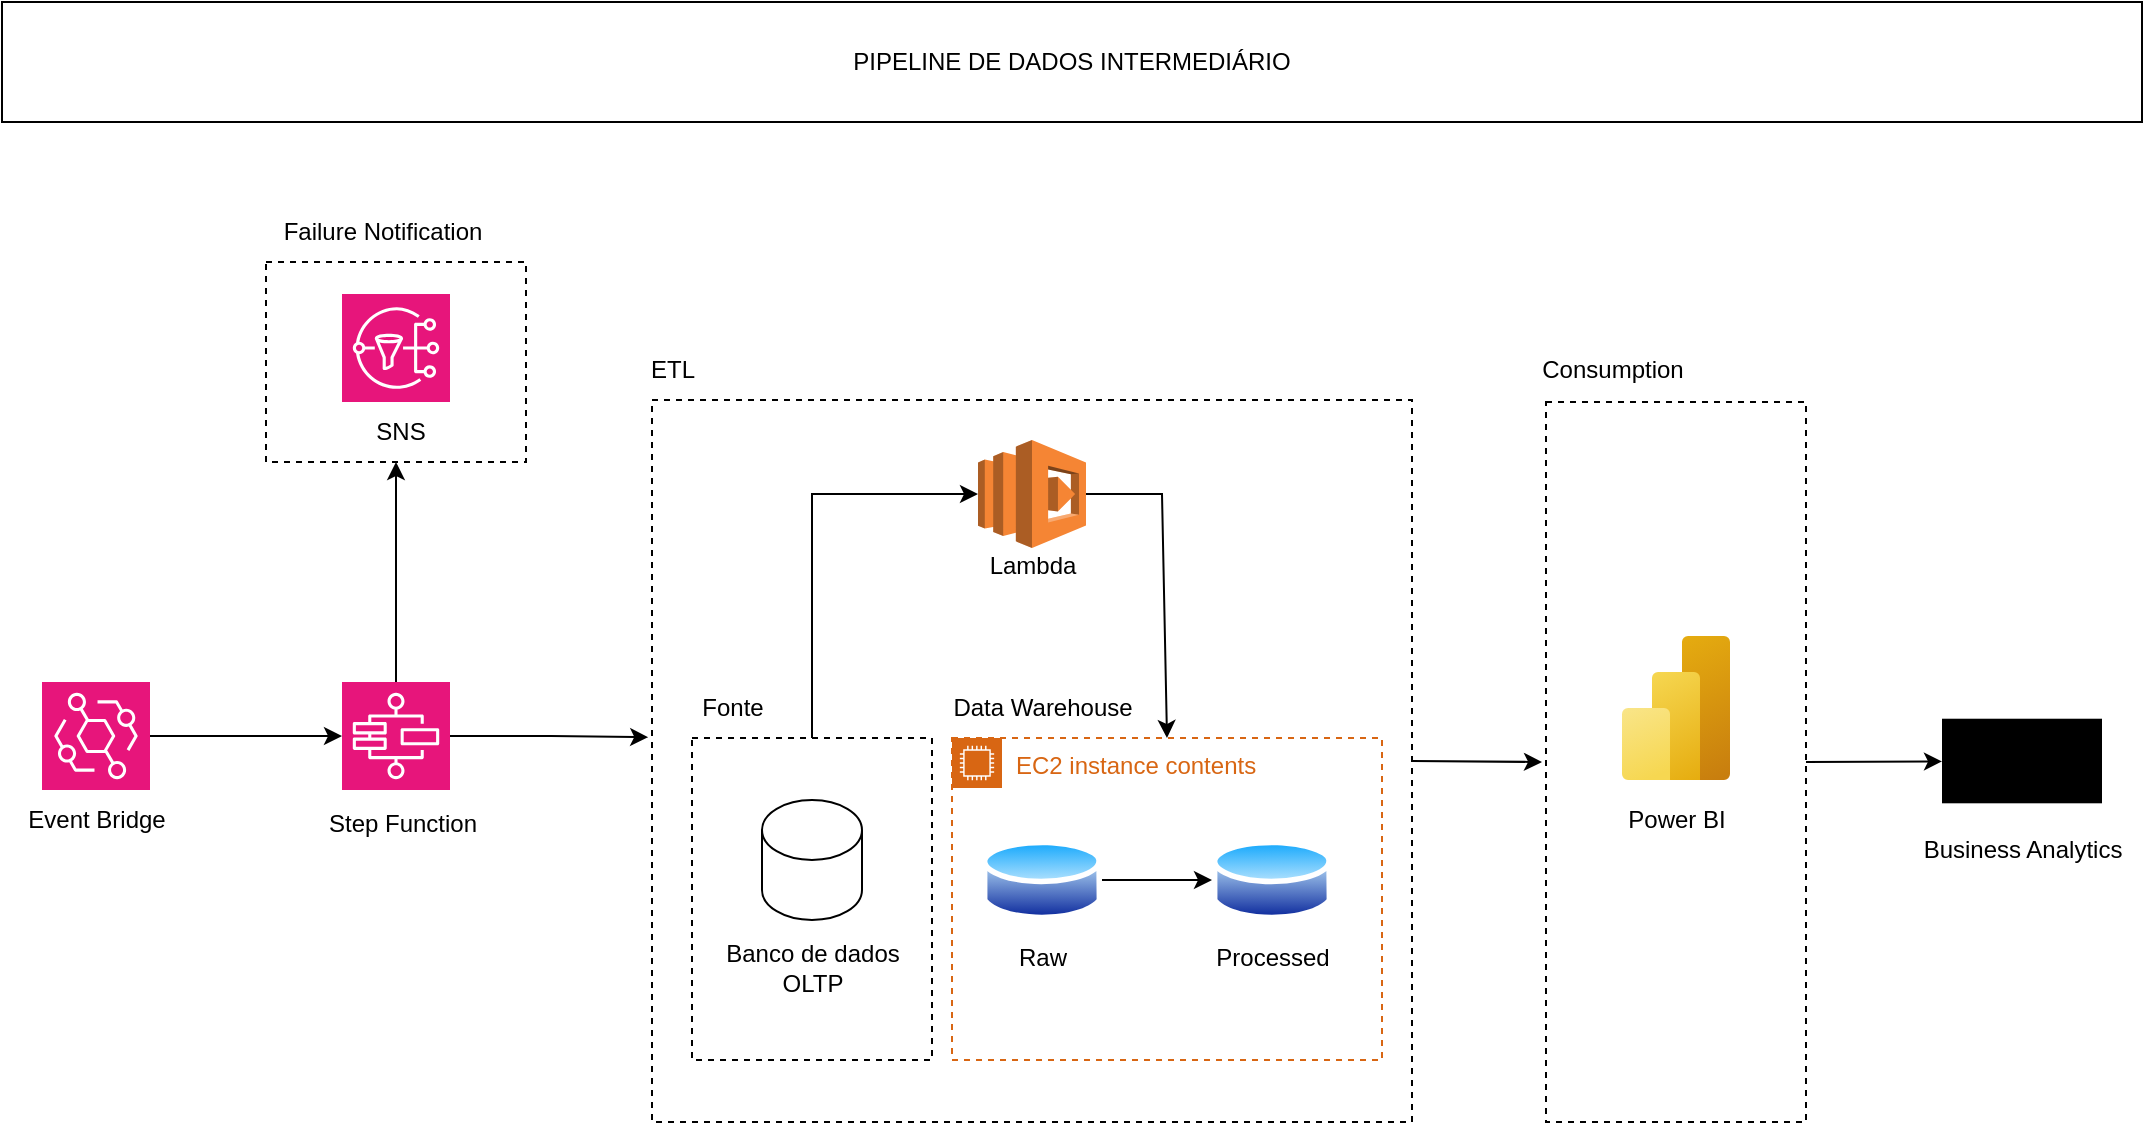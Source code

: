 <mxfile version="27.1.4">
  <diagram name="Página-1" id="eJlOVwgExiH8n0GNvL-U">
    <mxGraphModel dx="1426" dy="743" grid="1" gridSize="10" guides="1" tooltips="1" connect="1" arrows="1" fold="1" page="1" pageScale="1" pageWidth="1169" pageHeight="827" background="#ffffff" math="0" shadow="0">
      <root>
        <mxCell id="0" />
        <mxCell id="1" parent="0" />
        <mxCell id="WsmTqJtfwTThgb06gDy2-126" value="" style="rounded=0;whiteSpace=wrap;html=1;dashed=1;" parent="1" vertex="1">
          <mxGeometry x="802" y="240" width="130" height="360" as="geometry" />
        </mxCell>
        <mxCell id="WsmTqJtfwTThgb06gDy2-123" value="" style="rounded=0;whiteSpace=wrap;html=1;dashed=1;" parent="1" vertex="1">
          <mxGeometry x="162" y="170" width="130" height="100" as="geometry" />
        </mxCell>
        <mxCell id="WsmTqJtfwTThgb06gDy2-115" value="" style="rounded=0;whiteSpace=wrap;html=1;dashed=1;" parent="1" vertex="1">
          <mxGeometry x="355" y="239" width="380" height="361" as="geometry" />
        </mxCell>
        <mxCell id="WsmTqJtfwTThgb06gDy2-113" value="" style="whiteSpace=wrap;html=1;dashed=1;" parent="1" vertex="1">
          <mxGeometry x="375" y="408" width="120" height="161" as="geometry" />
        </mxCell>
        <mxCell id="WsmTqJtfwTThgb06gDy2-72" value="PIPELINE DE DADOS INTERMEDIÁRIO" style="rounded=0;whiteSpace=wrap;html=1;" parent="1" vertex="1">
          <mxGeometry x="30" y="40" width="1070" height="60" as="geometry" />
        </mxCell>
        <mxCell id="WsmTqJtfwTThgb06gDy2-83" value="" style="sketch=0;points=[[0,0,0],[0.25,0,0],[0.5,0,0],[0.75,0,0],[1,0,0],[0,1,0],[0.25,1,0],[0.5,1,0],[0.75,1,0],[1,1,0],[0,0.25,0],[0,0.5,0],[0,0.75,0],[1,0.25,0],[1,0.5,0],[1,0.75,0]];outlineConnect=0;fontColor=#232F3E;fillColor=#E7157B;strokeColor=#ffffff;dashed=0;verticalLabelPosition=bottom;verticalAlign=top;align=center;html=1;fontSize=12;fontStyle=0;aspect=fixed;shape=mxgraph.aws4.resourceIcon;resIcon=mxgraph.aws4.eventbridge;" parent="1" vertex="1">
          <mxGeometry x="50" y="380" width="54" height="54" as="geometry" />
        </mxCell>
        <mxCell id="WsmTqJtfwTThgb06gDy2-84" value="Event Bridge" style="text;html=1;align=center;verticalAlign=middle;resizable=0;points=[];autosize=1;strokeColor=none;fillColor=none;" parent="1" vertex="1">
          <mxGeometry x="32" y="434" width="90" height="30" as="geometry" />
        </mxCell>
        <mxCell id="WsmTqJtfwTThgb06gDy2-85" value="" style="sketch=0;points=[[0,0,0],[0.25,0,0],[0.5,0,0],[0.75,0,0],[1,0,0],[0,1,0],[0.25,1,0],[0.5,1,0],[0.75,1,0],[1,1,0],[0,0.25,0],[0,0.5,0],[0,0.75,0],[1,0.25,0],[1,0.5,0],[1,0.75,0]];outlineConnect=0;fontColor=#232F3E;fillColor=#E7157B;strokeColor=#ffffff;dashed=0;verticalLabelPosition=bottom;verticalAlign=top;align=center;html=1;fontSize=12;fontStyle=0;aspect=fixed;shape=mxgraph.aws4.resourceIcon;resIcon=mxgraph.aws4.step_functions;" parent="1" vertex="1">
          <mxGeometry x="200" y="380" width="54" height="54" as="geometry" />
        </mxCell>
        <mxCell id="WsmTqJtfwTThgb06gDy2-86" value="Step Function" style="text;html=1;align=center;verticalAlign=middle;resizable=0;points=[];autosize=1;strokeColor=none;fillColor=none;" parent="1" vertex="1">
          <mxGeometry x="180" y="436" width="100" height="30" as="geometry" />
        </mxCell>
        <mxCell id="WsmTqJtfwTThgb06gDy2-90" value="" style="sketch=0;points=[[0,0,0],[0.25,0,0],[0.5,0,0],[0.75,0,0],[1,0,0],[0,1,0],[0.25,1,0],[0.5,1,0],[0.75,1,0],[1,1,0],[0,0.25,0],[0,0.5,0],[0,0.75,0],[1,0.25,0],[1,0.5,0],[1,0.75,0]];outlineConnect=0;fontColor=#232F3E;fillColor=#E7157B;strokeColor=#ffffff;dashed=0;verticalLabelPosition=bottom;verticalAlign=top;align=center;html=1;fontSize=12;fontStyle=0;aspect=fixed;shape=mxgraph.aws4.resourceIcon;resIcon=mxgraph.aws4.sns;" parent="1" vertex="1">
          <mxGeometry x="200" y="186" width="54" height="54" as="geometry" />
        </mxCell>
        <mxCell id="WsmTqJtfwTThgb06gDy2-91" value="SNS" style="text;html=1;align=center;verticalAlign=middle;resizable=0;points=[];autosize=1;strokeColor=none;fillColor=none;" parent="1" vertex="1">
          <mxGeometry x="204" y="240" width="50" height="30" as="geometry" />
        </mxCell>
        <mxCell id="WsmTqJtfwTThgb06gDy2-93" value="" style="shape=cylinder3;whiteSpace=wrap;html=1;boundedLbl=1;backgroundOutline=1;size=15;" parent="1" vertex="1">
          <mxGeometry x="410" y="439" width="50" height="60" as="geometry" />
        </mxCell>
        <mxCell id="WsmTqJtfwTThgb06gDy2-94" value="Banco de dados&lt;br&gt;OLTP" style="text;html=1;align=center;verticalAlign=middle;resizable=0;points=[];autosize=1;strokeColor=none;fillColor=none;" parent="1" vertex="1">
          <mxGeometry x="380" y="503" width="110" height="40" as="geometry" />
        </mxCell>
        <mxCell id="WsmTqJtfwTThgb06gDy2-95" value="" style="image;perimeter=ellipsePerimeter;html=1;align=center;shadow=0;dashed=0;spacingTop=3;image=img/lib/active_directory/database.svg;" parent="1" vertex="1">
          <mxGeometry x="520" y="449" width="60" height="60" as="geometry" />
        </mxCell>
        <mxCell id="WsmTqJtfwTThgb06gDy2-96" value="Raw" style="text;html=1;align=center;verticalAlign=middle;resizable=0;points=[];autosize=1;strokeColor=none;fillColor=none;" parent="1" vertex="1">
          <mxGeometry x="525" y="503" width="50" height="30" as="geometry" />
        </mxCell>
        <mxCell id="WsmTqJtfwTThgb06gDy2-97" value="" style="image;perimeter=ellipsePerimeter;html=1;align=center;shadow=0;dashed=0;spacingTop=3;image=img/lib/active_directory/database.svg;" parent="1" vertex="1">
          <mxGeometry x="635" y="444" width="60" height="70" as="geometry" />
        </mxCell>
        <mxCell id="WsmTqJtfwTThgb06gDy2-98" value="Processed" style="text;html=1;align=center;verticalAlign=middle;resizable=0;points=[];autosize=1;strokeColor=none;fillColor=none;" parent="1" vertex="1">
          <mxGeometry x="625" y="503" width="80" height="30" as="geometry" />
        </mxCell>
        <mxCell id="WsmTqJtfwTThgb06gDy2-99" value="" style="image;aspect=fixed;html=1;points=[];align=center;fontSize=12;image=img/lib/azure2/analytics/Power_BI_Embedded.svg;" parent="1" vertex="1">
          <mxGeometry x="840" y="357" width="54" height="72" as="geometry" />
        </mxCell>
        <mxCell id="WsmTqJtfwTThgb06gDy2-100" value="Power BI" style="text;html=1;align=center;verticalAlign=middle;resizable=0;points=[];autosize=1;strokeColor=none;fillColor=none;" parent="1" vertex="1">
          <mxGeometry x="832" y="434" width="70" height="30" as="geometry" />
        </mxCell>
        <mxCell id="WsmTqJtfwTThgb06gDy2-101" value="" style="sketch=0;verticalLabelPosition=bottom;sketch=0;aspect=fixed;html=1;verticalAlign=top;strokeColor=none;fillColor=#000000;align=center;outlineConnect=0;pointerEvents=1;shape=mxgraph.citrix2.users;" parent="1" vertex="1">
          <mxGeometry x="1000" y="398.36" width="80" height="42.29" as="geometry" />
        </mxCell>
        <mxCell id="WsmTqJtfwTThgb06gDy2-102" value="Business Analytics" style="text;html=1;align=center;verticalAlign=middle;resizable=0;points=[];autosize=1;strokeColor=none;fillColor=none;" parent="1" vertex="1">
          <mxGeometry x="980" y="449" width="120" height="30" as="geometry" />
        </mxCell>
        <mxCell id="WsmTqJtfwTThgb06gDy2-103" value="" style="outlineConnect=0;dashed=0;verticalLabelPosition=bottom;verticalAlign=top;align=center;html=1;shape=mxgraph.aws3.lambda;fillColor=#F58534;gradientColor=none;" parent="1" vertex="1">
          <mxGeometry x="518" y="259" width="54" height="54" as="geometry" />
        </mxCell>
        <mxCell id="WsmTqJtfwTThgb06gDy2-104" value="Lambda" style="text;html=1;align=center;verticalAlign=middle;resizable=0;points=[];autosize=1;strokeColor=none;fillColor=none;" parent="1" vertex="1">
          <mxGeometry x="510" y="307" width="70" height="30" as="geometry" />
        </mxCell>
        <mxCell id="WsmTqJtfwTThgb06gDy2-107" value="EC2 instance contents" style="points=[[0,0],[0.25,0],[0.5,0],[0.75,0],[1,0],[1,0.25],[1,0.5],[1,0.75],[1,1],[0.75,1],[0.5,1],[0.25,1],[0,1],[0,0.75],[0,0.5],[0,0.25]];outlineConnect=0;gradientColor=none;html=1;whiteSpace=wrap;fontSize=12;fontStyle=0;container=1;pointerEvents=0;collapsible=0;recursiveResize=0;shape=mxgraph.aws4.group;grIcon=mxgraph.aws4.group_ec2_instance_contents;strokeColor=#D86613;fillColor=none;verticalAlign=top;align=left;spacingLeft=30;fontColor=#D86613;dashed=1;" parent="1" vertex="1">
          <mxGeometry x="505" y="408" width="215" height="161" as="geometry" />
        </mxCell>
        <mxCell id="WsmTqJtfwTThgb06gDy2-108" value="Data Warehouse" style="text;html=1;align=center;verticalAlign=middle;resizable=0;points=[];autosize=1;strokeColor=none;fillColor=none;" parent="1" vertex="1">
          <mxGeometry x="495" y="378" width="110" height="30" as="geometry" />
        </mxCell>
        <mxCell id="WsmTqJtfwTThgb06gDy2-114" value="Fonte" style="text;html=1;align=center;verticalAlign=middle;resizable=0;points=[];autosize=1;strokeColor=none;fillColor=none;" parent="1" vertex="1">
          <mxGeometry x="370" y="378" width="50" height="30" as="geometry" />
        </mxCell>
        <mxCell id="WsmTqJtfwTThgb06gDy2-116" value="ETL" style="text;html=1;align=center;verticalAlign=middle;resizable=0;points=[];autosize=1;strokeColor=none;fillColor=none;" parent="1" vertex="1">
          <mxGeometry x="340" y="209" width="50" height="30" as="geometry" />
        </mxCell>
        <mxCell id="WsmTqJtfwTThgb06gDy2-117" value="" style="endArrow=classic;html=1;rounded=0;exitX=1;exitY=0.5;exitDx=0;exitDy=0;entryX=0;entryY=0.5;entryDx=0;entryDy=0;" parent="1" source="WsmTqJtfwTThgb06gDy2-95" target="WsmTqJtfwTThgb06gDy2-97" edge="1">
          <mxGeometry width="50" height="50" relative="1" as="geometry">
            <mxPoint x="520" y="380" as="sourcePoint" />
            <mxPoint x="570" y="330" as="targetPoint" />
          </mxGeometry>
        </mxCell>
        <mxCell id="WsmTqJtfwTThgb06gDy2-118" style="edgeStyle=orthogonalEdgeStyle;rounded=0;orthogonalLoop=1;jettySize=auto;html=1;exitX=1;exitY=0.5;exitDx=0;exitDy=0;exitPerimeter=0;entryX=-0.005;entryY=0.467;entryDx=0;entryDy=0;entryPerimeter=0;" parent="1" source="WsmTqJtfwTThgb06gDy2-85" target="WsmTqJtfwTThgb06gDy2-115" edge="1">
          <mxGeometry relative="1" as="geometry" />
        </mxCell>
        <mxCell id="WsmTqJtfwTThgb06gDy2-120" style="edgeStyle=orthogonalEdgeStyle;rounded=0;orthogonalLoop=1;jettySize=auto;html=1;exitX=1;exitY=0.5;exitDx=0;exitDy=0;exitPerimeter=0;entryX=0;entryY=0.5;entryDx=0;entryDy=0;entryPerimeter=0;" parent="1" source="WsmTqJtfwTThgb06gDy2-83" target="WsmTqJtfwTThgb06gDy2-85" edge="1">
          <mxGeometry relative="1" as="geometry" />
        </mxCell>
        <mxCell id="WsmTqJtfwTThgb06gDy2-122" style="edgeStyle=orthogonalEdgeStyle;rounded=0;orthogonalLoop=1;jettySize=auto;html=1;exitX=0.5;exitY=0;exitDx=0;exitDy=0;exitPerimeter=0;" parent="1" source="WsmTqJtfwTThgb06gDy2-85" edge="1">
          <mxGeometry relative="1" as="geometry">
            <mxPoint x="227" y="270" as="targetPoint" />
          </mxGeometry>
        </mxCell>
        <mxCell id="WsmTqJtfwTThgb06gDy2-124" value="Failure Notification" style="text;html=1;align=center;verticalAlign=middle;resizable=0;points=[];autosize=1;strokeColor=none;fillColor=none;" parent="1" vertex="1">
          <mxGeometry x="160" y="140" width="120" height="30" as="geometry" />
        </mxCell>
        <mxCell id="WsmTqJtfwTThgb06gDy2-127" value="Consumption" style="text;html=1;align=center;verticalAlign=middle;resizable=0;points=[];autosize=1;strokeColor=none;fillColor=none;" parent="1" vertex="1">
          <mxGeometry x="790" y="209" width="90" height="30" as="geometry" />
        </mxCell>
        <mxCell id="WsmTqJtfwTThgb06gDy2-129" value="" style="endArrow=classic;html=1;rounded=0;exitX=1;exitY=0.5;exitDx=0;exitDy=0;exitPerimeter=0;entryX=0.5;entryY=0;entryDx=0;entryDy=0;" parent="1" source="WsmTqJtfwTThgb06gDy2-103" target="WsmTqJtfwTThgb06gDy2-107" edge="1">
          <mxGeometry width="50" height="50" relative="1" as="geometry">
            <mxPoint x="350" y="430" as="sourcePoint" />
            <mxPoint x="400" y="380" as="targetPoint" />
            <Array as="points">
              <mxPoint x="610" y="286" />
            </Array>
          </mxGeometry>
        </mxCell>
        <mxCell id="WsmTqJtfwTThgb06gDy2-130" value="" style="endArrow=classic;html=1;rounded=0;entryX=0;entryY=0.5;entryDx=0;entryDy=0;entryPerimeter=0;exitX=0.5;exitY=0;exitDx=0;exitDy=0;" parent="1" source="WsmTqJtfwTThgb06gDy2-113" target="WsmTqJtfwTThgb06gDy2-103" edge="1">
          <mxGeometry width="50" height="50" relative="1" as="geometry">
            <mxPoint x="350" y="430" as="sourcePoint" />
            <mxPoint x="400" y="380" as="targetPoint" />
            <Array as="points">
              <mxPoint x="435" y="286" />
            </Array>
          </mxGeometry>
        </mxCell>
        <mxCell id="WsmTqJtfwTThgb06gDy2-131" value="" style="endArrow=classic;html=1;rounded=0;exitX=1;exitY=0.5;exitDx=0;exitDy=0;" parent="1" source="WsmTqJtfwTThgb06gDy2-115" edge="1">
          <mxGeometry width="50" height="50" relative="1" as="geometry">
            <mxPoint x="430" y="500" as="sourcePoint" />
            <mxPoint x="800" y="420" as="targetPoint" />
          </mxGeometry>
        </mxCell>
        <mxCell id="WsmTqJtfwTThgb06gDy2-132" value="" style="endArrow=classic;html=1;rounded=0;exitX=1;exitY=0.5;exitDx=0;exitDy=0;" parent="1" source="WsmTqJtfwTThgb06gDy2-126" target="WsmTqJtfwTThgb06gDy2-101" edge="1">
          <mxGeometry width="50" height="50" relative="1" as="geometry">
            <mxPoint x="710" y="510" as="sourcePoint" />
            <mxPoint x="760" y="460" as="targetPoint" />
          </mxGeometry>
        </mxCell>
      </root>
    </mxGraphModel>
  </diagram>
</mxfile>
